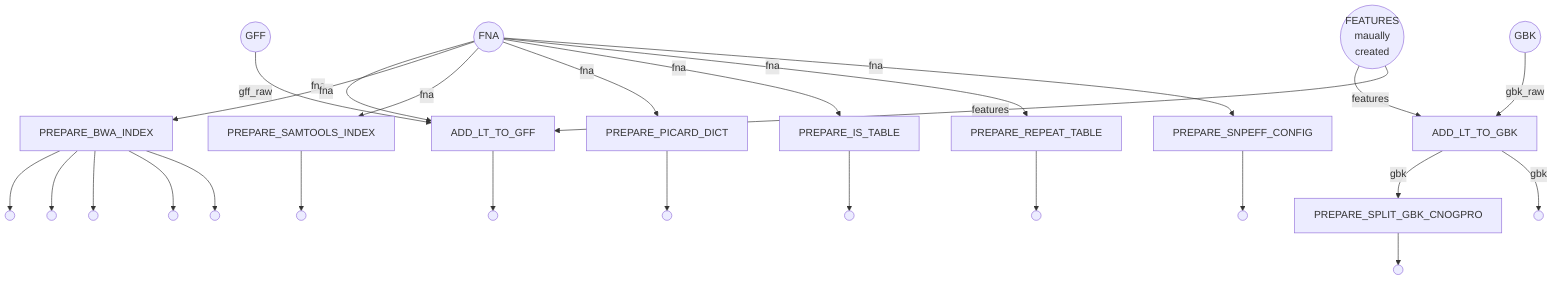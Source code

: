 flowchart TD
    p0((FNA))
    p1((GBK))
    p2((GFF))
    p3((FEATURES\nmaually\ncreated))
    p4[ADD_LT_TO_GBK]
    p5[ADD_LT_TO_GFF]
    p6(( ))
    p7[PREPARE_BWA_INDEX]
    p8(( ))
    p9(( ))
    p10(( ))
    p11(( ))
    p12(( ))
    p13[PREPARE_SAMTOOLS_INDEX]
    p14(( ))
    p15[PREPARE_PICARD_DICT]
    p16(( ))
    p17[PREPARE_IS_TABLE]
    p18(( ))
    p19[PREPARE_REPEAT_TABLE]
    p20(( ))
    p21[PREPARE_SPLIT_GBK_CNOGPRO]
    p22(( ))
    p23[PREPARE_SNPEFF_CONFIG]
    p24(( ))
    p0 -->|fna| p5
    p1 -->|gbk_raw| p4
    p2 -->|gff_raw| p5
    p3 -->|features| p4
    p4 -->|gbk| p21
    p4 -->|gbk| p25
    p25(( ))
    p3 -->|features| p5
    p5 --> p6
    p0 -->|fna| p7
    p7 --> p12
    p7 --> p11
    p7 --> p10
    p7 --> p9
    p7 --> p8
    p0 -->|fna| p13
    p13 --> p14
    p0 -->|fna| p15
    p15 --> p16
    p0 -->|fna| p17
    p17 --> p18
    p0 -->|fna| p19
    p19 --> p20
    p21 --> p22
    p0 -->|fna| p23
    p23 --> p24